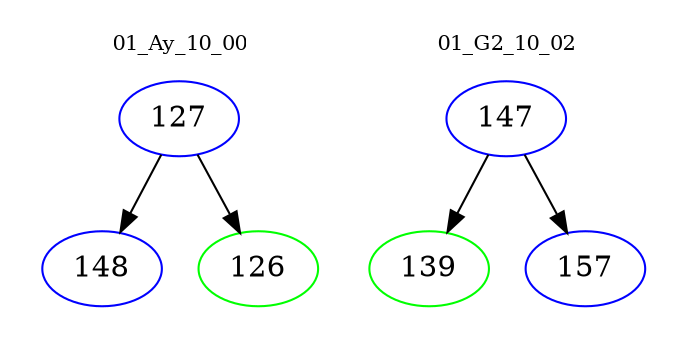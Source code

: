 digraph{
subgraph cluster_0 {
color = white
label = "01_Ay_10_00";
fontsize=10;
T0_127 [label="127", color="blue"]
T0_127 -> T0_148 [color="black"]
T0_148 [label="148", color="blue"]
T0_127 -> T0_126 [color="black"]
T0_126 [label="126", color="green"]
}
subgraph cluster_1 {
color = white
label = "01_G2_10_02";
fontsize=10;
T1_147 [label="147", color="blue"]
T1_147 -> T1_139 [color="black"]
T1_139 [label="139", color="green"]
T1_147 -> T1_157 [color="black"]
T1_157 [label="157", color="blue"]
}
}
